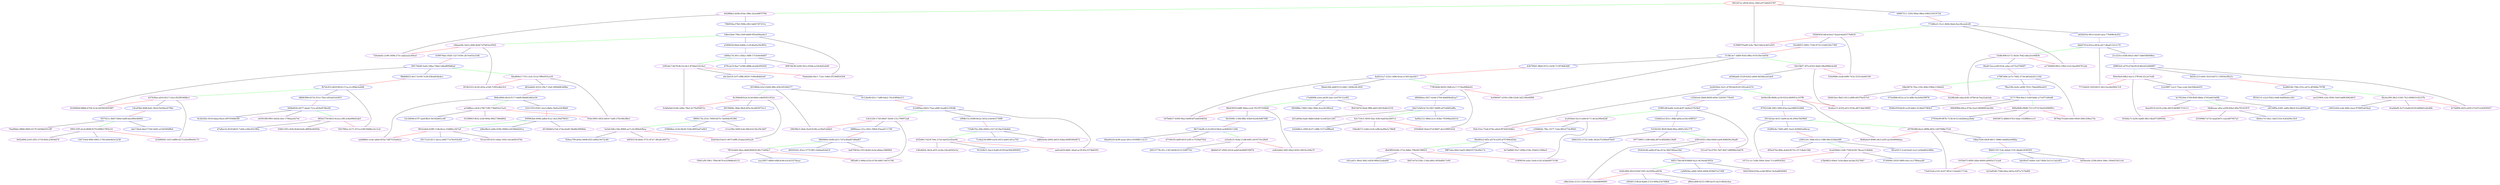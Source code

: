 strict graph  {
"993347ec-d930-043e-1fb9-e975d4d55787" [color=red, value=0];
"6428fbb2-d20b-654e-38fa-3a3cd487f79d" [color=purple, value=0];
"b0897511-3292-89ae-88ee-69633501972d" [color=blue, value=0];
"773d8ce5-31a1-4b9e-fdab-0ea36ceedc28" [color=blue, value=0];
"5f2b0450-b8cd-bea7-0aa4-6da0377bf654" [color=purple, value=0];
"a458293a-961e-b2a9-caea-776498c4cf52" [color=blue, value=0];
"6de6741d-b5ea-443e-efc7-dba4122c1c74" [color=blue, value=0];
"55d8c496-b172-3b3d-7642-ddca5ce9df36" [color=purple, value=0];
"21c323cc-b5fb-b9a3-c8d7-5db03fb048ea" [color=blue, value=0];
"f4f8f3e0-cd70-d7dd-f018-862d52d9d987" [color=blue, value=0];
"f64ef4a9-68b2-bac3-37ff-04c32c2e7ed4" [color=purple, value=0];
"8d29c223-e64c-5b10-b072-15859a3fb22c" [color=blue, value=0];
"bcd8024b-706c-f32c-e67e-df39dbc797f8" [color=blue, value=0];
"4bc4a399-38c5-5345-7fc2-899631d5237b" [color=purple, value=0];
"ff356131-e2a3-f5b2-c6d6-4dd0fa0cc3b1" [color=blue, value=0];
"eee52904-c24c-f506-1b43-b6f63082d61f" [color=purple, value=0];
"c0425e44-ecde-4fde-2ace-9700f2a65ba2" [color=blue, value=0];
"0caddaf4-3e75-6a4d-6520-b84b01a0cd6b" [color=purple, value=0];
"fe74df06-e625-ef29-27ef-f12cd2f20927" [color=purple, value=0];
"22a5f8f7-1ac2-73ae-ccab-5de506edef31" [color=blue, value=0];
"bc79226d-3769-f640-88de-2765a661b69b" [color=blue, value=0];
"34d6aaac-afee-a299-69a2-d9a7f516187f" [color=purple, value=0];
"a453df9a-6381-ad0e-88e9-43ced6f2ba4b" [color=blue, value=0];
"4eae9232-b235-e34e-d019-6b9f47153c11" [color=purple, value=0];
"fdc6cc7e-54a1-3dcf-533c-fcd3d36c1fc0" [color=blue, value=0];
"255908b7-b75c-baaf-b97c-caecb87947a3" [color=purple, value=0];
"816dac7c-b29c-ba68-38e3-4b2073d9936c" [color=purple, value=0];
"77154d20-182f-6031-bfc2-bca9e949c7c9" [color=purple, value=0];
"0ba813ea-ec49-01dc-a4ac-e073cd7940f7" [color=blue, value=0];
"e7987d06-2e7e-7682-3736-d65eb201110d" [color=blue, value=0];
"186e9676-7fee-c59c-4bfe-f384e116bdc6" [color=purple, value=0];
"7fba10fa-4a9c-a498-7033-7b6e600eab51" [color=blue, value=0];
"31717fb4-84e3-1eb9-bddc-a716f71d9e68" [color=blue, value=0];
"409a9bf0-09d8-7513-971f-5be92096f81c" [color=purple, value=0];
"85d6c05f-b630-ce20-bbb1-b14bd37964cf" [color=blue, value=0];
"60b9f966-60ca-974a-5ee5-86908f1de28d" [color=purple, value=0];
"27954e09-f87b-715b-9c53-eb2b6eaa3bda" [color=blue, value=0];
"6465f672-dd8d-67b3-5dae-1028fb0cccc3" [color=purple, value=0];
"f470da7f-edef-cb0e-09e8-589c338ea73e" [color=purple, value=0];
"075ef486-852a-a13c-bf8e-0a3e062f9f78" [color=blue, value=0];
"50d41bec-fb63-2413-af08-e81f7bcf27e5" [color=purple, value=0];
"6228b2db-cdaa-6c81-87b0-dc7da22ab3ab" [color=purple, value=0];
"a1744849-89c2-1f0d-21a5-9ac6047f12ab" [color=purple, value=0];
"02ed6f25-5892-7194-9733-5166520e7385" [color=blue, value=0];
"5138c3e7-3d69-9543-f9bc-019156e1b056" [color=blue, value=0];
"f2b19bf7-3f7e-8162-9dd5-08a9984cbcb8" [color=purple, value=0];
"43b709d1-f8b4-937e-1b58-713978dfcfd9" [color=blue, value=0];
"4a9231a7-232e-1496-6cea-e1361cbe5d17" [color=blue, value=0];
"77f636d6-9d39-18df-e2c7-1726a90bbc61" [color=purple, value=0];
"38adc266-a66f-f122-6461-340fec8c305f" [color=blue, value=0];
"c7ad090b-a3ee-ab38-2aec-2e479112c0f2" [color=blue, value=0];
"98a63059-0df8-3b6a-cce4-7615f7250b82" [color=purple, value=0];
"9404ffde-1969-146e-584e-4cec9e3f6ecd" [color=blue, value=0];
"f6410d7d-5be6-9ffd-ab03-0d19ebfc5532" [color=purple, value=0];
"3b3509fc-139d-8fbc-45b0-62e8c0d07fd8" [color=blue, value=0];
"8b71dad8-e1cb-b91d-04e4-ae4b82b11266" [color=blue, value=0];
"e25a9c31-9cda-11d8-64f5-2410735c28e8" [color=purple, value=0];
"8da49229-dc90-acae-281e-0109f8113c13" [color=blue, value=0];
"d71061f5-ebf9-6f19-2cff-1c7530af7922" [color=purple, value=0];
"60515778-cf1c-13f3-0d58-6151328f753c" [color=blue, value=0];
"dbb6d147-d583-45cd-aab9-6e480f199f7d" [color=purple, value=0];
"ee82eb6d-3df2-09a2-6f20-c9616c204a7f" [color=purple, value=0];
"547b6b57-0309-94a3-b00f-bf7a4d50405d" [color=purple, value=0];
"d800bfea-2827-4c6d-2704-bb689fa82ae7" [color=blue, value=0];
"b0a7a5b9-6c7d-16b7-6689-a97e4682af8a" [color=blue, value=0];
"42c710c5-3059-5fac-43fe-6ad1be2607c1" [color=purple, value=0];
"ba9fa123-386d-2c1c-43be-79394ba5b51d" [color=blue, value=0];
"d21a404a-0adc-8db0-b4d6-5cce832e1245" [color=purple, value=0];
"1d2dd8e3-c000-4e37-cd86-3157a9fffae8" [color=blue, value=0];
"166e4b73-1eb0-e1e0-ce8b-ba99a5c786df" [color=purple, value=0];
"1f50dbbf-34a6-67ef-48d7-dce10f0f1b5d" [color=purple, value=0];
"6c496947-e250-c30b-52e8-3d2338e40f06" [color=purple, value=0];
"a0366a66-5529-6262-eb94-9d34be2d1de9" [color=blue, value=0];
"2a2659eb-1b21-4799-b620-81185cab327e" [color=blue, value=0];
"6e94e5fb-9b0b-ac59-925a-669953c107f8" [color=purple, value=0];
"c1f2b5eb-28d4-8699-e69e-528391778c65" [color=blue, value=0];
"1f3f81d8-6a0b-3ce8-de97-da9a257634ef" [color=blue, value=0];
"2ca93deb-5ec3-ca9d-4171-de3a596ed2df" [color=purple, value=0];
"120d02e2-d51c-3fdb-ab9a-ee3b140ff1b7" [color=blue, value=0];
"7e556182-f828-6b44-f9ee-d085c5fcc77f" [color=blue, value=0];
"d38145f3-c36d-0449-ea04-f04839c29ad0" [color=purple, value=0];
"5fd63355-2732-5e8c-3b2d-f7a36be07be9" [color=blue, value=0];
"59773893-1188-0dfa-d07d-df2bf4b136d9" [color=purple, value=0];
"0545dc46-ad4b-87da-d13a-38d7d9aae34d" [color=blue, value=0];
"46f217b6-b83f-88d6-0a2c-8c54eb63f43e" [color=blue, value=0];
"fe9dc884-09c9-63bf-1091-6a500bca063b" [color=purple, value=0];
"ca9d92be-a846-5826-4094-859607e27d0f" [color=blue, value=0];
"30d3340d-659a-ec9d-985d-14c6a8836965" [color=purple, value=0];
"c856811f-fb2d-8a66-27e3-000e256768b4" [color=blue, value=0];
"d9b2cd08-0233-59f0-be55-da3148ebc4ae" [color=purple, value=0];
"c8be3e0a-2133-1320-d5ea-c5bb0d690091" [color=purple, value=0];
"321cd71b-0705-7bf7-fb47-6889f6e5dd78" [color=purple, value=0];
"e59d82fe-7fbc-1677-7a4e-881d77dc89d3" [color=blue, value=0];
"f0ed05e2-6f5c-d374-e293-d7f749b2f24a" [color=blue, value=0];
"dbd3ff2f-628c-572e-8d6e-79fe0b7d8023" [color=purple, value=0];
"9fff7a6a-46b3-4a05-96bf-f575fcd9e17e" [color=blue, value=0];
"0e7dd80f-35a7-209d-218e-35b63c196be5" [color=purple, value=0];
"c82ca651-f8ed-3062-4d58-9f0b32adeb0f" [color=blue, value=0];
"3b97c67d-558c-134d-e802-4956df417e95" [color=purple, value=0];
"254f4034-ceda-1be6-e1d2-d3ddef073196" [color=purple, value=0];
"f5dc33ce-75a6-074e-a6ed-f974d5504fcc" [color=purple, value=0];
"879222d6-2f62-5f49-d3ea-ba2488352466" [color=blue, value=0];
"2915d3ae-4e51-0a94-dc34-299a7fd39bf1" [color=blue, value=0];
"c8790388-dee2-d89b-df1b-1497088e752d" [color=purple, value=0];
"63df9c4e-7440-af05-3ea5-d299d5a66cae" [color=blue, value=0];
"c2001c01-368e-65c3-19f6-99e323bbe6f0" [color=blue, value=0];
"6ca028dd-12d6-750f-d330-78cea153b8eb" [color=purple, value=0];
"0fca5413-1ce0-0cb5-5ce1-b3bd462c806c" [color=blue, value=0];
"495e470a-8f4e-4a0d-8574-c317c8ab136b" [color=purple, value=0];
"f1549f40-2929-5889-c0ec-ec27f8deaaf0" [color=blue, value=0];
"a7bb9823-09e0-7a56-dbee-dc5dc35276b7" [color=purple, value=0];
"14721c1e-7edb-3044-3e4e-7c1a00f265b2" [color=purple, value=0];
"54ba7026-44c8-4811-3986-c4dd02e040ba" [color=blue, value=0];
"9b6411f3-7c0c-debd-1191-bba8c2436393" [color=blue, value=0];
"101fbd73-0f49-26be-6609-a4995e27a3a8" [color=purple, value=0];
"bdc0fcd7-6d44-1eb7-fb4b-5e21a7ab2df3" [color=blue, value=0];
"bd56ee0e-229b-d9c0-306c-1f64d55621a9" [color=purple, value=0];
"b23a85d0-756b-64ee-b63a-02f7a727bd00" [color=purple, value=0];
"73e633a4-e141-bc47-0f1d-11be4d11714e" [color=purple, value=0];
"f6d0a4c0-4946-c8c3-a5f3-aa16e8904daa" [color=purple, value=0];
"9cebce15-4320-af12-914e-d67c44e586f5" [color=purple, value=0];
"52fa9086-2ea8-b0f8-743a-3555c0a66190" [color=purple, value=0];
"fc30887f-fad9-5cfa-78e5-0da3c4d1a925" [color=purple, value=0];
"7f46956a-f7b0-394b-cf62-fa6673f7251e" [color=blue, value=0];
"5dbe1bb4-79fa-c569-b669-9f5e694aebc3" [color=blue, value=0];
"c9daaebb-3eb3-c846-8ebf-7d7b03ac9502" [color=purple, value=0];
"a540fd3d-06e6-646b-c1c8-6ba0a34c805c" [color=blue, value=0];
"cd08ac7d-3011-d5b2-34f8-1753e0e4b6f7" [color=blue, value=0];
"23f5c6c7-bb78-8e14-e4c1-87dda51b14a1" [color=purple, value=0];
"679cae10-8ac7-b366-d88b-dcafde09202f" [color=blue, value=0];
"49876b38-5e94-5b1e-45bb-ec54c6d2eb49" [color=purple, value=0];
"a0c2b418-3cf7-ef8b-0929-7e99e8b8dcb9" [color=blue, value=0];
"3010fb9e-b5e3-fe60-4f6c-65b185266277" [color=blue, value=0];
"8c3046df-fe2e-fc3d-60dc-e4b95051952a" [color=purple, value=0];
"4c126ef6-65c1-7a88-6da2-70c4389de211" [color=blue, value=0];
"3c2489ae-0443-75ae-af46-5ead61c595db" [color=blue, value=0];
"1cfc2320-17d3-66d7-5b58-131c799972a8" [color=purple, value=0];
"ef9db152-4588-8e2a-343a-ce4e4e5730f8" [color=blue, value=0];
"716db70a-2f4e-69d2-e327-412be554a6dc" [color=blue, value=0];
"d1f2d9c7-623f-7e6c-27a5-de032cf2ee04" [color=purple, value=0];
"71c8a230-6f89-ea54-c653-afa61261a750" [color=blue, value=0];
"dd824c6e-b992-dd33-93ba-649f549ef672" [color=purple, value=0];
"91224b51-9ac2-6a40-d339-bd3942f00403" [color=blue, value=0];
"e36e8d5b-36c6-af35-2a3b-c56c4d5f2e5a" [color=purple, value=0];
"aa0ca629-ddd1-26ad-ac29-95c3374b6593" [color=purple, value=0];
"fdf80eaa-c31a-345c-39b4-f1baa011176f" [color=blue, value=0];
"f460960c-0e0f-cd15-7d7a-f6ad87d6bd67" [color=blue, value=0];
"7853cb64-20ee-db6f-800f-81d0c71d04e7" [color=purple, value=0];
"469203d1-45e2-577f-5ff3-164fae0cbd14" [color=blue, value=0];
"ba07083d-c355-8a40-cb2d-a8dae1880f64" [color=purple, value=0];
"eaa18f57-08b9-e08f-dc46-b2c63357beaa" [color=blue, value=0];
"f3601af9-39b1-7f9d-0679-b3298d6a9153" [color=purple, value=0];
"0ff2d812-908a-032e-b79e-8d611667e746" [color=purple, value=0];
"2963f6e5-2bdc-0a2f-4106-ce39af1dd4d1" [color=purple, value=0];
"8419668e-38de-9fe4-bf5e-0ca903075cc1" [color=blue, value=0];
"089017fa-253c-7609-6474-7ae00dc95384" [color=blue, value=0];
"5a5dc3d0-c34e-8084-ae7c-4c589efefbea" [color=purple, value=0];
"5589d6ac-fc2b-0b28-31bb-8093ad7a6fcf" [color=blue, value=0];
"c11a1f0e-5b0f-2cdc-68cd-b12bc29c2bf7" [color=purple, value=0];
"924ea799-de4a-5608-ef25-a89a19e72c40" [color=blue, value=0];
"b9593156-bb41-f731-87a7-38cafcc6977e" [color=purple, value=0];
"b2d18a1f-be51-0075-bff4-25ada1b45a24" [color=purple, value=0];
"3cdda0e6-b166-2d4a-78a5-4170ef50f15c" [color=purple, value=0];
"7bddabbb-4bc1-72ee-1b8d-2f53fd850204" [color=purple, value=0];
"630874da-1828-1327-659c-2b7ee03e2166" [color=blue, value=0];
"891744d9-5a42-59ba-70bd-1dfad899d6ad" [color=blue, value=0];
"b6a869e3-71f2-c3cd-321d-5ff0e955ce20" [color=purple, value=0];
"98d68055-4ec7-b109-7e36-f38cb834e4cc" [color=blue, value=0];
"fb7dc452-d62f-9024-27ca-e1c90be5a4d8" [color=blue, value=0];
"63763fae-ad16-8217-cfa2-d52f054fdbc1" [color=purple, value=0];
"d8083f06-657d-351e-7bec-e05a63cb381f" [color=blue, value=0];
"260bd02b-4477-abad-71ce-af24e874be44" [color=blue, value=0];
"085b3759-6b53-6c2a-c3f0-2c8a09b43ab3" [color=purple, value=0];
"8c2b5f2b-5016-bdaa-82ee-ef97056bb5f0" [color=blue, value=0];
"e43933f0-f901-6d3d-cfee-1790aac627ef" [color=purple, value=0];
"d7a8ee3e-822f-db55-7a04-cc66cd523f0a" [color=blue, value=0];
"33661293-c42b-9e4d-6afe-d8f56c6695fe" [color=purple, value=0];
"502789ce-2c71-357a-e54f-5668ec3cc1cd" [color=purple, value=0];
"1dcaf3b6-4fd8-8afc-30c6-f3e94acb796e" [color=blue, value=0];
"5f37021c-4b07-666e-6af6-bacd96e4b002" [color=blue, value=0];
"090133f5-dccb-869f-4370-b98b579f3e14" [color=purple, value=0];
"ebe734eb-bbcf-710d-3dd2-a23d540dffe6" [color=blue, value=0];
"74ad0bbe-8866-08d5-6170-5d366d35c5ff" [color=purple, value=0];
"c54710ed-9f40-4963-17fd-cb0e6b5e5238" [color=blue, value=0];
"9ef2a89d-2c03-2f5c-5718-692c23834d74" [color=purple, value=0];
"b1b90045-1d15-e880-4273-d3e4f9e64175" [color=purple, value=0];
"1b30069d-886b-6764-5c3e-6d30026938f7" [color=purple, value=0];
"d03addd2-4252-29e7-1fa0-30f4d063d9be" [color=blue, value=0];
"0b8cd904-0b16-f117-6dd9-fbdd63db5e56" [color=blue, value=0];
"ac5d86ce-cdc8-e78f-7189-73b693a15a3c" [color=purple, value=0];
"225c1f32-6561-2ee3-db0a-5b42a543fbb0" [color=blue, value=0];
"309962bd-4946-ad6d-41a1-4a129af78023" [color=blue, value=0];
"9032a9eb-42f8-11db-8cce-33d89cc267a9" [color=purple, value=0];
"2d6a9be5-ed4e-639e-008d-e2430b6d261a" [color=blue, value=0];
"d51064bf-a7eb-27da-6ed0-58a86e9968da" [color=purple, value=0];
"cf517a1b-f211-ab1a-246f-77a76c016cb9" [color=blue, value=0];
"91ca15f5-631c-6dac-183c-cb1def41476e" [color=purple, value=0];
"ea9d86b1-ecdc-ab6e-835a-7d87535a0a1e" [color=purple, value=0];
"52c28046-b7f7-aaef-f8c0-36182b65cc6f" [color=blue, value=0];
"0318f003-f632-2cfd-904a-9f427386d842" [color=purple, value=0];
"93dc3905-5832-b810-7ad9-37fe56b3fbe1" [color=purple, value=0];
"853b5322-4c50-c65e-a1b8-7cf95cdb23c5" [color=purple, value=0];
"726a4a62-2c90-349b-275c-aab2a2a344cd" [color=purple, value=0];
"993347ec-d930-043e-1fb9-e975d4d55787" -- "6428fbb2-d20b-654e-38fa-3a3cd487f79d"  [color=green];
"993347ec-d930-043e-1fb9-e975d4d55787" -- "b0897511-3292-89ae-88ee-69633501972d"  [color=black];
"993347ec-d930-043e-1fb9-e975d4d55787" -- "fc30887f-fad9-5cfa-78e5-0da3c4d1a925"  [color=black];
"6428fbb2-d20b-654e-38fa-3a3cd487f79d" -- "7f46956a-f7b0-394b-cf62-fa6673f7251e"  [color=black];
"6428fbb2-d20b-654e-38fa-3a3cd487f79d" -- "726a4a62-2c90-349b-275c-aab2a2a344cd"  [color=black];
"b0897511-3292-89ae-88ee-69633501972d" -- "773d8ce5-31a1-4b9e-fdab-0ea36ceedc28"  [color=red];
"773d8ce5-31a1-4b9e-fdab-0ea36ceedc28" -- "5f2b0450-b8cd-bea7-0aa4-6da0377bf654"  [color=green];
"773d8ce5-31a1-4b9e-fdab-0ea36ceedc28" -- "a458293a-961e-b2a9-caea-776498c4cf52"  [color=black];
"773d8ce5-31a1-4b9e-fdab-0ea36ceedc28" -- "a1744849-89c2-1f0d-21a5-9ac6047f12ab"  [color=black];
"5f2b0450-b8cd-bea7-0aa4-6da0377bf654" -- "02ed6f25-5892-7194-9733-5166520e7385"  [color=black];
"5f2b0450-b8cd-bea7-0aa4-6da0377bf654" -- "52fa9086-2ea8-b0f8-743a-3555c0a66190"  [color=black];
"5f2b0450-b8cd-bea7-0aa4-6da0377bf654" -- "fc30887f-fad9-5cfa-78e5-0da3c4d1a925"  [color=red];
"a458293a-961e-b2a9-caea-776498c4cf52" -- "6de6741d-b5ea-443e-efc7-dba4122c1c74"  [color=red];
"6de6741d-b5ea-443e-efc7-dba4122c1c74" -- "55d8c496-b172-3b3d-7642-ddca5ce9df36"  [color=green];
"6de6741d-b5ea-443e-efc7-dba4122c1c74" -- "21c323cc-b5fb-b9a3-c8d7-5db03fb048ea"  [color=black];
"6de6741d-b5ea-443e-efc7-dba4122c1c74" -- "77154d20-182f-6031-bfc2-bca9e949c7c9"  [color=black];
"55d8c496-b172-3b3d-7642-ddca5ce9df36" -- "0ba813ea-ec49-01dc-a4ac-e073cd7940f7"  [color=black];
"55d8c496-b172-3b3d-7642-ddca5ce9df36" -- "6228b2db-cdaa-6c81-87b0-dc7da22ab3ab"  [color=black];
"55d8c496-b172-3b3d-7642-ddca5ce9df36" -- "a1744849-89c2-1f0d-21a5-9ac6047f12ab"  [color=red];
"21c323cc-b5fb-b9a3-c8d7-5db03fb048ea" -- "f4f8f3e0-cd70-d7dd-f018-862d52d9d987"  [color=red];
"f4f8f3e0-cd70-d7dd-f018-862d52d9d987" -- "f64ef4a9-68b2-bac3-37ff-04c32c2e7ed4"  [color=green];
"f4f8f3e0-cd70-d7dd-f018-862d52d9d987" -- "8d29c223-e64c-5b10-b072-15859a3fb22c"  [color=black];
"f4f8f3e0-cd70-d7dd-f018-862d52d9d987" -- "fe74df06-e625-ef29-27ef-f12cd2f20927"  [color=black];
"f64ef4a9-68b2-bac3-37ff-04c32c2e7ed4" -- "22a5f8f7-1ac2-73ae-ccab-5de506edef31"  [color=black];
"f64ef4a9-68b2-bac3-37ff-04c32c2e7ed4" -- "816dac7c-b29c-ba68-38e3-4b2073d9936c"  [color=black];
"f64ef4a9-68b2-bac3-37ff-04c32c2e7ed4" -- "77154d20-182f-6031-bfc2-bca9e949c7c9"  [color=red];
"8d29c223-e64c-5b10-b072-15859a3fb22c" -- "bcd8024b-706c-f32c-e67e-df39dbc797f8"  [color=red];
"bcd8024b-706c-f32c-e67e-df39dbc797f8" -- "4bc4a399-38c5-5345-7fc2-899631d5237b"  [color=green];
"bcd8024b-706c-f32c-e67e-df39dbc797f8" -- "ff356131-e2a3-f5b2-c6d6-4dd0fa0cc3b1"  [color=black];
"bcd8024b-706c-f32c-e67e-df39dbc797f8" -- "eee52904-c24c-f506-1b43-b6f63082d61f"  [color=black];
"4bc4a399-38c5-5345-7fc2-899631d5237b" -- "c0425e44-ecde-4fde-2ace-9700f2a65ba2"  [color=black];
"4bc4a399-38c5-5345-7fc2-899631d5237b" -- "0caddaf4-3e75-6a4d-6520-b84b01a0cd6b"  [color=black];
"4bc4a399-38c5-5345-7fc2-899631d5237b" -- "fe74df06-e625-ef29-27ef-f12cd2f20927"  [color=red];
"22a5f8f7-1ac2-73ae-ccab-5de506edef31" -- "bc79226d-3769-f640-88de-2765a661b69b"  [color=red];
"bc79226d-3769-f640-88de-2765a661b69b" -- "34d6aaac-afee-a299-69a2-d9a7f516187f"  [color=green];
"bc79226d-3769-f640-88de-2765a661b69b" -- "a453df9a-6381-ad0e-88e9-43ced6f2ba4b"  [color=black];
"bc79226d-3769-f640-88de-2765a661b69b" -- "4eae9232-b235-e34e-d019-6b9f47153c11"  [color=black];
"34d6aaac-afee-a299-69a2-d9a7f516187f" -- "fdc6cc7e-54a1-3dcf-533c-fcd3d36c1fc0"  [color=black];
"34d6aaac-afee-a299-69a2-d9a7f516187f" -- "255908b7-b75c-baaf-b97c-caecb87947a3"  [color=black];
"34d6aaac-afee-a299-69a2-d9a7f516187f" -- "816dac7c-b29c-ba68-38e3-4b2073d9936c"  [color=red];
"0ba813ea-ec49-01dc-a4ac-e073cd7940f7" -- "e7987d06-2e7e-7682-3736-d65eb201110d"  [color=red];
"e7987d06-2e7e-7682-3736-d65eb201110d" -- "186e9676-7fee-c59c-4bfe-f384e116bdc6"  [color=green];
"e7987d06-2e7e-7682-3736-d65eb201110d" -- "7fba10fa-4a9c-a498-7033-7b6e600eab51"  [color=black];
"e7987d06-2e7e-7682-3736-d65eb201110d" -- "f470da7f-edef-cb0e-09e8-589c338ea73e"  [color=black];
"186e9676-7fee-c59c-4bfe-f384e116bdc6" -- "075ef486-852a-a13c-bf8e-0a3e062f9f78"  [color=black];
"186e9676-7fee-c59c-4bfe-f384e116bdc6" -- "50d41bec-fb63-2413-af08-e81f7bcf27e5"  [color=black];
"186e9676-7fee-c59c-4bfe-f384e116bdc6" -- "6228b2db-cdaa-6c81-87b0-dc7da22ab3ab"  [color=red];
"7fba10fa-4a9c-a498-7033-7b6e600eab51" -- "31717fb4-84e3-1eb9-bddc-a716f71d9e68"  [color=red];
"31717fb4-84e3-1eb9-bddc-a716f71d9e68" -- "409a9bf0-09d8-7513-971f-5be92096f81c"  [color=green];
"31717fb4-84e3-1eb9-bddc-a716f71d9e68" -- "85d6c05f-b630-ce20-bbb1-b14bd37964cf"  [color=black];
"31717fb4-84e3-1eb9-bddc-a716f71d9e68" -- "60b9f966-60ca-974a-5ee5-86908f1de28d"  [color=black];
"409a9bf0-09d8-7513-971f-5be92096f81c" -- "27954e09-f87b-715b-9c53-eb2b6eaa3bda"  [color=black];
"409a9bf0-09d8-7513-971f-5be92096f81c" -- "6465f672-dd8d-67b3-5dae-1028fb0cccc3"  [color=black];
"409a9bf0-09d8-7513-971f-5be92096f81c" -- "f470da7f-edef-cb0e-09e8-589c338ea73e"  [color=red];
"02ed6f25-5892-7194-9733-5166520e7385" -- "5138c3e7-3d69-9543-f9bc-019156e1b056"  [color=red];
"5138c3e7-3d69-9543-f9bc-019156e1b056" -- "f2b19bf7-3f7e-8162-9dd5-08a9984cbcb8"  [color=green];
"5138c3e7-3d69-9543-f9bc-019156e1b056" -- "43b709d1-f8b4-937e-1b58-713978dfcfd9"  [color=black];
"5138c3e7-3d69-9543-f9bc-019156e1b056" -- "6c496947-e250-c30b-52e8-3d2338e40f06"  [color=black];
"f2b19bf7-3f7e-8162-9dd5-08a9984cbcb8" -- "a0366a66-5529-6262-eb94-9d34be2d1de9"  [color=black];
"f2b19bf7-3f7e-8162-9dd5-08a9984cbcb8" -- "9cebce15-4320-af12-914e-d67c44e586f5"  [color=black];
"f2b19bf7-3f7e-8162-9dd5-08a9984cbcb8" -- "52fa9086-2ea8-b0f8-743a-3555c0a66190"  [color=red];
"43b709d1-f8b4-937e-1b58-713978dfcfd9" -- "4a9231a7-232e-1496-6cea-e1361cbe5d17"  [color=red];
"4a9231a7-232e-1496-6cea-e1361cbe5d17" -- "77f636d6-9d39-18df-e2c7-1726a90bbc61"  [color=green];
"4a9231a7-232e-1496-6cea-e1361cbe5d17" -- "38adc266-a66f-f122-6461-340fec8c305f"  [color=black];
"4a9231a7-232e-1496-6cea-e1361cbe5d17" -- "547b6b57-0309-94a3-b00f-bf7a4d50405d"  [color=black];
"77f636d6-9d39-18df-e2c7-1726a90bbc61" -- "d800bfea-2827-4c6d-2704-bb689fa82ae7"  [color=black];
"77f636d6-9d39-18df-e2c7-1726a90bbc61" -- "1f50dbbf-34a6-67ef-48d7-dce10f0f1b5d"  [color=black];
"77f636d6-9d39-18df-e2c7-1726a90bbc61" -- "6c496947-e250-c30b-52e8-3d2338e40f06"  [color=red];
"38adc266-a66f-f122-6461-340fec8c305f" -- "c7ad090b-a3ee-ab38-2aec-2e479112c0f2"  [color=red];
"c7ad090b-a3ee-ab38-2aec-2e479112c0f2" -- "98a63059-0df8-3b6a-cce4-7615f7250b82"  [color=green];
"c7ad090b-a3ee-ab38-2aec-2e479112c0f2" -- "9404ffde-1969-146e-584e-4cec9e3f6ecd"  [color=black];
"c7ad090b-a3ee-ab38-2aec-2e479112c0f2" -- "f6410d7d-5be6-9ffd-ab03-0d19ebfc5532"  [color=black];
"98a63059-0df8-3b6a-cce4-7615f7250b82" -- "3b3509fc-139d-8fbc-45b0-62e8c0d07fd8"  [color=black];
"98a63059-0df8-3b6a-cce4-7615f7250b82" -- "ee82eb6d-3df2-09a2-6f20-c9616c204a7f"  [color=black];
"98a63059-0df8-3b6a-cce4-7615f7250b82" -- "547b6b57-0309-94a3-b00f-bf7a4d50405d"  [color=red];
"3b3509fc-139d-8fbc-45b0-62e8c0d07fd8" -- "8b71dad8-e1cb-b91d-04e4-ae4b82b11266"  [color=red];
"8b71dad8-e1cb-b91d-04e4-ae4b82b11266" -- "e25a9c31-9cda-11d8-64f5-2410735c28e8"  [color=green];
"8b71dad8-e1cb-b91d-04e4-ae4b82b11266" -- "8da49229-dc90-acae-281e-0109f8113c13"  [color=black];
"8b71dad8-e1cb-b91d-04e4-ae4b82b11266" -- "d71061f5-ebf9-6f19-2cff-1c7530af7922"  [color=black];
"e25a9c31-9cda-11d8-64f5-2410735c28e8" -- "60515778-cf1c-13f3-0d58-6151328f753c"  [color=black];
"e25a9c31-9cda-11d8-64f5-2410735c28e8" -- "dbb6d147-d583-45cd-aab9-6e480f199f7d"  [color=black];
"e25a9c31-9cda-11d8-64f5-2410735c28e8" -- "ee82eb6d-3df2-09a2-6f20-c9616c204a7f"  [color=red];
"d800bfea-2827-4c6d-2704-bb689fa82ae7" -- "b0a7a5b9-6c7d-16b7-6689-a97e4682af8a"  [color=red];
"b0a7a5b9-6c7d-16b7-6689-a97e4682af8a" -- "42c710c5-3059-5fac-43fe-6ad1be2607c1"  [color=green];
"b0a7a5b9-6c7d-16b7-6689-a97e4682af8a" -- "ba9fa123-386d-2c1c-43be-79394ba5b51d"  [color=black];
"b0a7a5b9-6c7d-16b7-6689-a97e4682af8a" -- "d21a404a-0adc-8db0-b4d6-5cce832e1245"  [color=black];
"42c710c5-3059-5fac-43fe-6ad1be2607c1" -- "1d2dd8e3-c000-4e37-cd86-3157a9fffae8"  [color=black];
"42c710c5-3059-5fac-43fe-6ad1be2607c1" -- "166e4b73-1eb0-e1e0-ce8b-ba99a5c786df"  [color=black];
"42c710c5-3059-5fac-43fe-6ad1be2607c1" -- "1f50dbbf-34a6-67ef-48d7-dce10f0f1b5d"  [color=red];
"a0366a66-5529-6262-eb94-9d34be2d1de9" -- "2a2659eb-1b21-4799-b620-81185cab327e"  [color=red];
"2a2659eb-1b21-4799-b620-81185cab327e" -- "6e94e5fb-9b0b-ac59-925a-669953c107f8"  [color=green];
"2a2659eb-1b21-4799-b620-81185cab327e" -- "c1f2b5eb-28d4-8699-e69e-528391778c65"  [color=black];
"2a2659eb-1b21-4799-b620-81185cab327e" -- "f5dc33ce-75a6-074e-a6ed-f974d5504fcc"  [color=black];
"6e94e5fb-9b0b-ac59-925a-669953c107f8" -- "879222d6-2f62-5f49-d3ea-ba2488352466"  [color=black];
"6e94e5fb-9b0b-ac59-925a-669953c107f8" -- "f6d0a4c0-4946-c8c3-a5f3-aa16e8904daa"  [color=black];
"6e94e5fb-9b0b-ac59-925a-669953c107f8" -- "9cebce15-4320-af12-914e-d67c44e586f5"  [color=red];
"c1f2b5eb-28d4-8699-e69e-528391778c65" -- "1f3f81d8-6a0b-3ce8-de97-da9a257634ef"  [color=red];
"1f3f81d8-6a0b-3ce8-de97-da9a257634ef" -- "2ca93deb-5ec3-ca9d-4171-de3a596ed2df"  [color=green];
"1f3f81d8-6a0b-3ce8-de97-da9a257634ef" -- "120d02e2-d51c-3fdb-ab9a-ee3b140ff1b7"  [color=black];
"1f3f81d8-6a0b-3ce8-de97-da9a257634ef" -- "321cd71b-0705-7bf7-fb47-6889f6e5dd78"  [color=black];
"2ca93deb-5ec3-ca9d-4171-de3a596ed2df" -- "e59d82fe-7fbc-1677-7a4e-881d77dc89d3"  [color=black];
"2ca93deb-5ec3-ca9d-4171-de3a596ed2df" -- "254f4034-ceda-1be6-e1d2-d3ddef073196"  [color=black];
"2ca93deb-5ec3-ca9d-4171-de3a596ed2df" -- "f5dc33ce-75a6-074e-a6ed-f974d5504fcc"  [color=red];
"120d02e2-d51c-3fdb-ab9a-ee3b140ff1b7" -- "7e556182-f828-6b44-f9ee-d085c5fcc77f"  [color=red];
"7e556182-f828-6b44-f9ee-d085c5fcc77f" -- "d38145f3-c36d-0449-ea04-f04839c29ad0"  [color=green];
"7e556182-f828-6b44-f9ee-d085c5fcc77f" -- "5fd63355-2732-5e8c-3b2d-f7a36be07be9"  [color=black];
"7e556182-f828-6b44-f9ee-d085c5fcc77f" -- "59773893-1188-0dfa-d07d-df2bf4b136d9"  [color=black];
"d38145f3-c36d-0449-ea04-f04839c29ad0" -- "0545dc46-ad4b-87da-d13a-38d7d9aae34d"  [color=black];
"d38145f3-c36d-0449-ea04-f04839c29ad0" -- "c8be3e0a-2133-1320-d5ea-c5bb0d690091"  [color=black];
"d38145f3-c36d-0449-ea04-f04839c29ad0" -- "321cd71b-0705-7bf7-fb47-6889f6e5dd78"  [color=red];
"0545dc46-ad4b-87da-d13a-38d7d9aae34d" -- "46f217b6-b83f-88d6-0a2c-8c54eb63f43e"  [color=red];
"46f217b6-b83f-88d6-0a2c-8c54eb63f43e" -- "fe9dc884-09c9-63bf-1091-6a500bca063b"  [color=green];
"46f217b6-b83f-88d6-0a2c-8c54eb63f43e" -- "ca9d92be-a846-5826-4094-859607e27d0f"  [color=black];
"46f217b6-b83f-88d6-0a2c-8c54eb63f43e" -- "30d3340d-659a-ec9d-985d-14c6a8836965"  [color=black];
"fe9dc884-09c9-63bf-1091-6a500bca063b" -- "c856811f-fb2d-8a66-27e3-000e256768b4"  [color=black];
"fe9dc884-09c9-63bf-1091-6a500bca063b" -- "d9b2cd08-0233-59f0-be55-da3148ebc4ae"  [color=black];
"fe9dc884-09c9-63bf-1091-6a500bca063b" -- "c8be3e0a-2133-1320-d5ea-c5bb0d690091"  [color=red];
"e59d82fe-7fbc-1677-7a4e-881d77dc89d3" -- "f0ed05e2-6f5c-d374-e293-d7f749b2f24a"  [color=red];
"f0ed05e2-6f5c-d374-e293-d7f749b2f24a" -- "dbd3ff2f-628c-572e-8d6e-79fe0b7d8023"  [color=green];
"f0ed05e2-6f5c-d374-e293-d7f749b2f24a" -- "9fff7a6a-46b3-4a05-96bf-f575fcd9e17e"  [color=black];
"f0ed05e2-6f5c-d374-e293-d7f749b2f24a" -- "0e7dd80f-35a7-209d-218e-35b63c196be5"  [color=black];
"dbd3ff2f-628c-572e-8d6e-79fe0b7d8023" -- "c82ca651-f8ed-3062-4d58-9f0b32adeb0f"  [color=black];
"dbd3ff2f-628c-572e-8d6e-79fe0b7d8023" -- "3b97c67d-558c-134d-e802-4956df417e95"  [color=black];
"dbd3ff2f-628c-572e-8d6e-79fe0b7d8023" -- "254f4034-ceda-1be6-e1d2-d3ddef073196"  [color=red];
"879222d6-2f62-5f49-d3ea-ba2488352466" -- "2915d3ae-4e51-0a94-dc34-299a7fd39bf1"  [color=red];
"2915d3ae-4e51-0a94-dc34-299a7fd39bf1" -- "c8790388-dee2-d89b-df1b-1497088e752d"  [color=green];
"2915d3ae-4e51-0a94-dc34-299a7fd39bf1" -- "63df9c4e-7440-af05-3ea5-d299d5a66cae"  [color=black];
"2915d3ae-4e51-0a94-dc34-299a7fd39bf1" -- "14721c1e-7edb-3044-3e4e-7c1a00f265b2"  [color=black];
"c8790388-dee2-d89b-df1b-1497088e752d" -- "54ba7026-44c8-4811-3986-c4dd02e040ba"  [color=black];
"c8790388-dee2-d89b-df1b-1497088e752d" -- "73e633a4-e141-bc47-0f1d-11be4d11714e"  [color=black];
"c8790388-dee2-d89b-df1b-1497088e752d" -- "f6d0a4c0-4946-c8c3-a5f3-aa16e8904daa"  [color=red];
"63df9c4e-7440-af05-3ea5-d299d5a66cae" -- "c2001c01-368e-65c3-19f6-99e323bbe6f0"  [color=red];
"c2001c01-368e-65c3-19f6-99e323bbe6f0" -- "6ca028dd-12d6-750f-d330-78cea153b8eb"  [color=green];
"c2001c01-368e-65c3-19f6-99e323bbe6f0" -- "0fca5413-1ce0-0cb5-5ce1-b3bd462c806c"  [color=black];
"c2001c01-368e-65c3-19f6-99e323bbe6f0" -- "495e470a-8f4e-4a0d-8574-c317c8ab136b"  [color=black];
"6ca028dd-12d6-750f-d330-78cea153b8eb" -- "f1549f40-2929-5889-c0ec-ec27f8deaaf0"  [color=black];
"6ca028dd-12d6-750f-d330-78cea153b8eb" -- "a7bb9823-09e0-7a56-dbee-dc5dc35276b7"  [color=black];
"6ca028dd-12d6-750f-d330-78cea153b8eb" -- "14721c1e-7edb-3044-3e4e-7c1a00f265b2"  [color=red];
"54ba7026-44c8-4811-3986-c4dd02e040ba" -- "9b6411f3-7c0c-debd-1191-bba8c2436393"  [color=red];
"9b6411f3-7c0c-debd-1191-bba8c2436393" -- "101fbd73-0f49-26be-6609-a4995e27a3a8"  [color=green];
"9b6411f3-7c0c-debd-1191-bba8c2436393" -- "bdc0fcd7-6d44-1eb7-fb4b-5e21a7ab2df3"  [color=black];
"9b6411f3-7c0c-debd-1191-bba8c2436393" -- "bd56ee0e-229b-d9c0-306c-1f64d55621a9"  [color=black];
"101fbd73-0f49-26be-6609-a4995e27a3a8" -- "b23a85d0-756b-64ee-b63a-02f7a727bd00"  [color=black];
"101fbd73-0f49-26be-6609-a4995e27a3a8" -- "73e633a4-e141-bc47-0f1d-11be4d11714e"  [color=red];
"7f46956a-f7b0-394b-cf62-fa6673f7251e" -- "5dbe1bb4-79fa-c569-b669-9f5e694aebc3"  [color=red];
"5dbe1bb4-79fa-c569-b669-9f5e694aebc3" -- "c9daaebb-3eb3-c846-8ebf-7d7b03ac9502"  [color=green];
"5dbe1bb4-79fa-c569-b669-9f5e694aebc3" -- "a540fd3d-06e6-646b-c1c8-6ba0a34c805c"  [color=black];
"5dbe1bb4-79fa-c569-b669-9f5e694aebc3" -- "7bddabbb-4bc1-72ee-1b8d-2f53fd850204"  [color=black];
"c9daaebb-3eb3-c846-8ebf-7d7b03ac9502" -- "630874da-1828-1327-659c-2b7ee03e2166"  [color=black];
"c9daaebb-3eb3-c846-8ebf-7d7b03ac9502" -- "853b5322-4c50-c65e-a1b8-7cf95cdb23c5"  [color=black];
"c9daaebb-3eb3-c846-8ebf-7d7b03ac9502" -- "726a4a62-2c90-349b-275c-aab2a2a344cd"  [color=red];
"a540fd3d-06e6-646b-c1c8-6ba0a34c805c" -- "cd08ac7d-3011-d5b2-34f8-1753e0e4b6f7"  [color=red];
"cd08ac7d-3011-d5b2-34f8-1753e0e4b6f7" -- "23f5c6c7-bb78-8e14-e4c1-87dda51b14a1"  [color=green];
"cd08ac7d-3011-d5b2-34f8-1753e0e4b6f7" -- "679cae10-8ac7-b366-d88b-dcafde09202f"  [color=black];
"cd08ac7d-3011-d5b2-34f8-1753e0e4b6f7" -- "49876b38-5e94-5b1e-45bb-ec54c6d2eb49"  [color=black];
"23f5c6c7-bb78-8e14-e4c1-87dda51b14a1" -- "a0c2b418-3cf7-ef8b-0929-7e99e8b8dcb9"  [color=black];
"23f5c6c7-bb78-8e14-e4c1-87dda51b14a1" -- "3cdda0e6-b166-2d4a-78a5-4170ef50f15c"  [color=black];
"23f5c6c7-bb78-8e14-e4c1-87dda51b14a1" -- "7bddabbb-4bc1-72ee-1b8d-2f53fd850204"  [color=red];
"a0c2b418-3cf7-ef8b-0929-7e99e8b8dcb9" -- "3010fb9e-b5e3-fe60-4f6c-65b185266277"  [color=red];
"3010fb9e-b5e3-fe60-4f6c-65b185266277" -- "8c3046df-fe2e-fc3d-60dc-e4b95051952a"  [color=green];
"3010fb9e-b5e3-fe60-4f6c-65b185266277" -- "4c126ef6-65c1-7a88-6da2-70c4389de211"  [color=black];
"3010fb9e-b5e3-fe60-4f6c-65b185266277" -- "2963f6e5-2bdc-0a2f-4106-ce39af1dd4d1"  [color=black];
"8c3046df-fe2e-fc3d-60dc-e4b95051952a" -- "8419668e-38de-9fe4-bf5e-0ca903075cc1"  [color=black];
"8c3046df-fe2e-fc3d-60dc-e4b95051952a" -- "b2d18a1f-be51-0075-bff4-25ada1b45a24"  [color=black];
"8c3046df-fe2e-fc3d-60dc-e4b95051952a" -- "3cdda0e6-b166-2d4a-78a5-4170ef50f15c"  [color=red];
"4c126ef6-65c1-7a88-6da2-70c4389de211" -- "3c2489ae-0443-75ae-af46-5ead61c595db"  [color=red];
"3c2489ae-0443-75ae-af46-5ead61c595db" -- "1cfc2320-17d3-66d7-5b58-131c799972a8"  [color=green];
"3c2489ae-0443-75ae-af46-5ead61c595db" -- "ef9db152-4588-8e2a-343a-ce4e4e5730f8"  [color=black];
"3c2489ae-0443-75ae-af46-5ead61c595db" -- "aa0ca629-ddd1-26ad-ac29-95c3374b6593"  [color=black];
"1cfc2320-17d3-66d7-5b58-131c799972a8" -- "fdf80eaa-c31a-345c-39b4-f1baa011176f"  [color=black];
"1cfc2320-17d3-66d7-5b58-131c799972a8" -- "0ff2d812-908a-032e-b79e-8d611667e746"  [color=black];
"1cfc2320-17d3-66d7-5b58-131c799972a8" -- "2963f6e5-2bdc-0a2f-4106-ce39af1dd4d1"  [color=red];
"ef9db152-4588-8e2a-343a-ce4e4e5730f8" -- "716db70a-2f4e-69d2-e327-412be554a6dc"  [color=red];
"716db70a-2f4e-69d2-e327-412be554a6dc" -- "d1f2d9c7-623f-7e6c-27a5-de032cf2ee04"  [color=green];
"716db70a-2f4e-69d2-e327-412be554a6dc" -- "71c8a230-6f89-ea54-c653-afa61261a750"  [color=black];
"716db70a-2f4e-69d2-e327-412be554a6dc" -- "dd824c6e-b992-dd33-93ba-649f549ef672"  [color=black];
"d1f2d9c7-623f-7e6c-27a5-de032cf2ee04" -- "91224b51-9ac2-6a40-d339-bd3942f00403"  [color=black];
"d1f2d9c7-623f-7e6c-27a5-de032cf2ee04" -- "e36e8d5b-36c6-af35-2a3b-c56c4d5f2e5a"  [color=black];
"d1f2d9c7-623f-7e6c-27a5-de032cf2ee04" -- "aa0ca629-ddd1-26ad-ac29-95c3374b6593"  [color=red];
"fdf80eaa-c31a-345c-39b4-f1baa011176f" -- "f460960c-0e0f-cd15-7d7a-f6ad87d6bd67"  [color=red];
"f460960c-0e0f-cd15-7d7a-f6ad87d6bd67" -- "7853cb64-20ee-db6f-800f-81d0c71d04e7"  [color=green];
"f460960c-0e0f-cd15-7d7a-f6ad87d6bd67" -- "469203d1-45e2-577f-5ff3-164fae0cbd14"  [color=black];
"f460960c-0e0f-cd15-7d7a-f6ad87d6bd67" -- "ba07083d-c355-8a40-cb2d-a8dae1880f64"  [color=black];
"7853cb64-20ee-db6f-800f-81d0c71d04e7" -- "eaa18f57-08b9-e08f-dc46-b2c63357beaa"  [color=black];
"7853cb64-20ee-db6f-800f-81d0c71d04e7" -- "f3601af9-39b1-7f9d-0679-b3298d6a9153"  [color=black];
"7853cb64-20ee-db6f-800f-81d0c71d04e7" -- "0ff2d812-908a-032e-b79e-8d611667e746"  [color=red];
"8419668e-38de-9fe4-bf5e-0ca903075cc1" -- "089017fa-253c-7609-6474-7ae00dc95384"  [color=red];
"089017fa-253c-7609-6474-7ae00dc95384" -- "5a5dc3d0-c34e-8084-ae7c-4c589efefbea"  [color=green];
"089017fa-253c-7609-6474-7ae00dc95384" -- "5589d6ac-fc2b-0b28-31bb-8093ad7a6fcf"  [color=black];
"089017fa-253c-7609-6474-7ae00dc95384" -- "c11a1f0e-5b0f-2cdc-68cd-b12bc29c2bf7"  [color=black];
"5a5dc3d0-c34e-8084-ae7c-4c589efefbea" -- "924ea799-de4a-5608-ef25-a89a19e72c40"  [color=black];
"5a5dc3d0-c34e-8084-ae7c-4c589efefbea" -- "b9593156-bb41-f731-87a7-38cafcc6977e"  [color=black];
"5a5dc3d0-c34e-8084-ae7c-4c589efefbea" -- "b2d18a1f-be51-0075-bff4-25ada1b45a24"  [color=red];
"630874da-1828-1327-659c-2b7ee03e2166" -- "891744d9-5a42-59ba-70bd-1dfad899d6ad"  [color=red];
"891744d9-5a42-59ba-70bd-1dfad899d6ad" -- "b6a869e3-71f2-c3cd-321d-5ff0e955ce20"  [color=green];
"891744d9-5a42-59ba-70bd-1dfad899d6ad" -- "98d68055-4ec7-b109-7e36-f38cb834e4cc"  [color=black];
"891744d9-5a42-59ba-70bd-1dfad899d6ad" -- "1b30069d-886b-6764-5c3e-6d30026938f7"  [color=black];
"b6a869e3-71f2-c3cd-321d-5ff0e955ce20" -- "d03addd2-4252-29e7-1fa0-30f4d063d9be"  [color=black];
"b6a869e3-71f2-c3cd-321d-5ff0e955ce20" -- "93dc3905-5832-b810-7ad9-37fe56b3fbe1"  [color=black];
"b6a869e3-71f2-c3cd-321d-5ff0e955ce20" -- "853b5322-4c50-c65e-a1b8-7cf95cdb23c5"  [color=red];
"98d68055-4ec7-b109-7e36-f38cb834e4cc" -- "fb7dc452-d62f-9024-27ca-e1c90be5a4d8"  [color=red];
"fb7dc452-d62f-9024-27ca-e1c90be5a4d8" -- "63763fae-ad16-8217-cfa2-d52f054fdbc1"  [color=green];
"fb7dc452-d62f-9024-27ca-e1c90be5a4d8" -- "d8083f06-657d-351e-7bec-e05a63cb381f"  [color=black];
"fb7dc452-d62f-9024-27ca-e1c90be5a4d8" -- "502789ce-2c71-357a-e54f-5668ec3cc1cd"  [color=black];
"63763fae-ad16-8217-cfa2-d52f054fdbc1" -- "1dcaf3b6-4fd8-8afc-30c6-f3e94acb796e"  [color=black];
"63763fae-ad16-8217-cfa2-d52f054fdbc1" -- "b1b90045-1d15-e880-4273-d3e4f9e64175"  [color=black];
"63763fae-ad16-8217-cfa2-d52f054fdbc1" -- "1b30069d-886b-6764-5c3e-6d30026938f7"  [color=red];
"d8083f06-657d-351e-7bec-e05a63cb381f" -- "260bd02b-4477-abad-71ce-af24e874be44"  [color=red];
"260bd02b-4477-abad-71ce-af24e874be44" -- "085b3759-6b53-6c2a-c3f0-2c8a09b43ab3"  [color=green];
"260bd02b-4477-abad-71ce-af24e874be44" -- "8c2b5f2b-5016-bdaa-82ee-ef97056bb5f0"  [color=black];
"260bd02b-4477-abad-71ce-af24e874be44" -- "e43933f0-f901-6d3d-cfee-1790aac627ef"  [color=black];
"085b3759-6b53-6c2a-c3f0-2c8a09b43ab3" -- "d7a8ee3e-822f-db55-7a04-cc66cd523f0a"  [color=black];
"085b3759-6b53-6c2a-c3f0-2c8a09b43ab3" -- "33661293-c42b-9e4d-6afe-d8f56c6695fe"  [color=black];
"085b3759-6b53-6c2a-c3f0-2c8a09b43ab3" -- "502789ce-2c71-357a-e54f-5668ec3cc1cd"  [color=red];
"1dcaf3b6-4fd8-8afc-30c6-f3e94acb796e" -- "5f37021c-4b07-666e-6af6-bacd96e4b002"  [color=red];
"5f37021c-4b07-666e-6af6-bacd96e4b002" -- "090133f5-dccb-869f-4370-b98b579f3e14"  [color=green];
"5f37021c-4b07-666e-6af6-bacd96e4b002" -- "ebe734eb-bbcf-710d-3dd2-a23d540dffe6"  [color=black];
"5f37021c-4b07-666e-6af6-bacd96e4b002" -- "74ad0bbe-8866-08d5-6170-5d366d35c5ff"  [color=black];
"090133f5-dccb-869f-4370-b98b579f3e14" -- "c54710ed-9f40-4963-17fd-cb0e6b5e5238"  [color=black];
"090133f5-dccb-869f-4370-b98b579f3e14" -- "9ef2a89d-2c03-2f5c-5718-692c23834d74"  [color=black];
"090133f5-dccb-869f-4370-b98b579f3e14" -- "b1b90045-1d15-e880-4273-d3e4f9e64175"  [color=red];
"d03addd2-4252-29e7-1fa0-30f4d063d9be" -- "0b8cd904-0b16-f117-6dd9-fbdd63db5e56"  [color=red];
"0b8cd904-0b16-f117-6dd9-fbdd63db5e56" -- "ac5d86ce-cdc8-e78f-7189-73b693a15a3c"  [color=green];
"0b8cd904-0b16-f117-6dd9-fbdd63db5e56" -- "225c1f32-6561-2ee3-db0a-5b42a543fbb0"  [color=black];
"0b8cd904-0b16-f117-6dd9-fbdd63db5e56" -- "ea9d86b1-ecdc-ab6e-835a-7d87535a0a1e"  [color=black];
"ac5d86ce-cdc8-e78f-7189-73b693a15a3c" -- "52c28046-b7f7-aaef-f8c0-36182b65cc6f"  [color=black];
"ac5d86ce-cdc8-e78f-7189-73b693a15a3c" -- "0318f003-f632-2cfd-904a-9f427386d842"  [color=black];
"ac5d86ce-cdc8-e78f-7189-73b693a15a3c" -- "93dc3905-5832-b810-7ad9-37fe56b3fbe1"  [color=red];
"225c1f32-6561-2ee3-db0a-5b42a543fbb0" -- "309962bd-4946-ad6d-41a1-4a129af78023"  [color=red];
"309962bd-4946-ad6d-41a1-4a129af78023" -- "9032a9eb-42f8-11db-8cce-33d89cc267a9"  [color=green];
"309962bd-4946-ad6d-41a1-4a129af78023" -- "2d6a9be5-ed4e-639e-008d-e2430b6d261a"  [color=black];
"309962bd-4946-ad6d-41a1-4a129af78023" -- "d51064bf-a7eb-27da-6ed0-58a86e9968da"  [color=black];
"9032a9eb-42f8-11db-8cce-33d89cc267a9" -- "cf517a1b-f211-ab1a-246f-77a76c016cb9"  [color=black];
"9032a9eb-42f8-11db-8cce-33d89cc267a9" -- "91ca15f5-631c-6dac-183c-cb1def41476e"  [color=black];
"9032a9eb-42f8-11db-8cce-33d89cc267a9" -- "ea9d86b1-ecdc-ab6e-835a-7d87535a0a1e"  [color=red];
}
